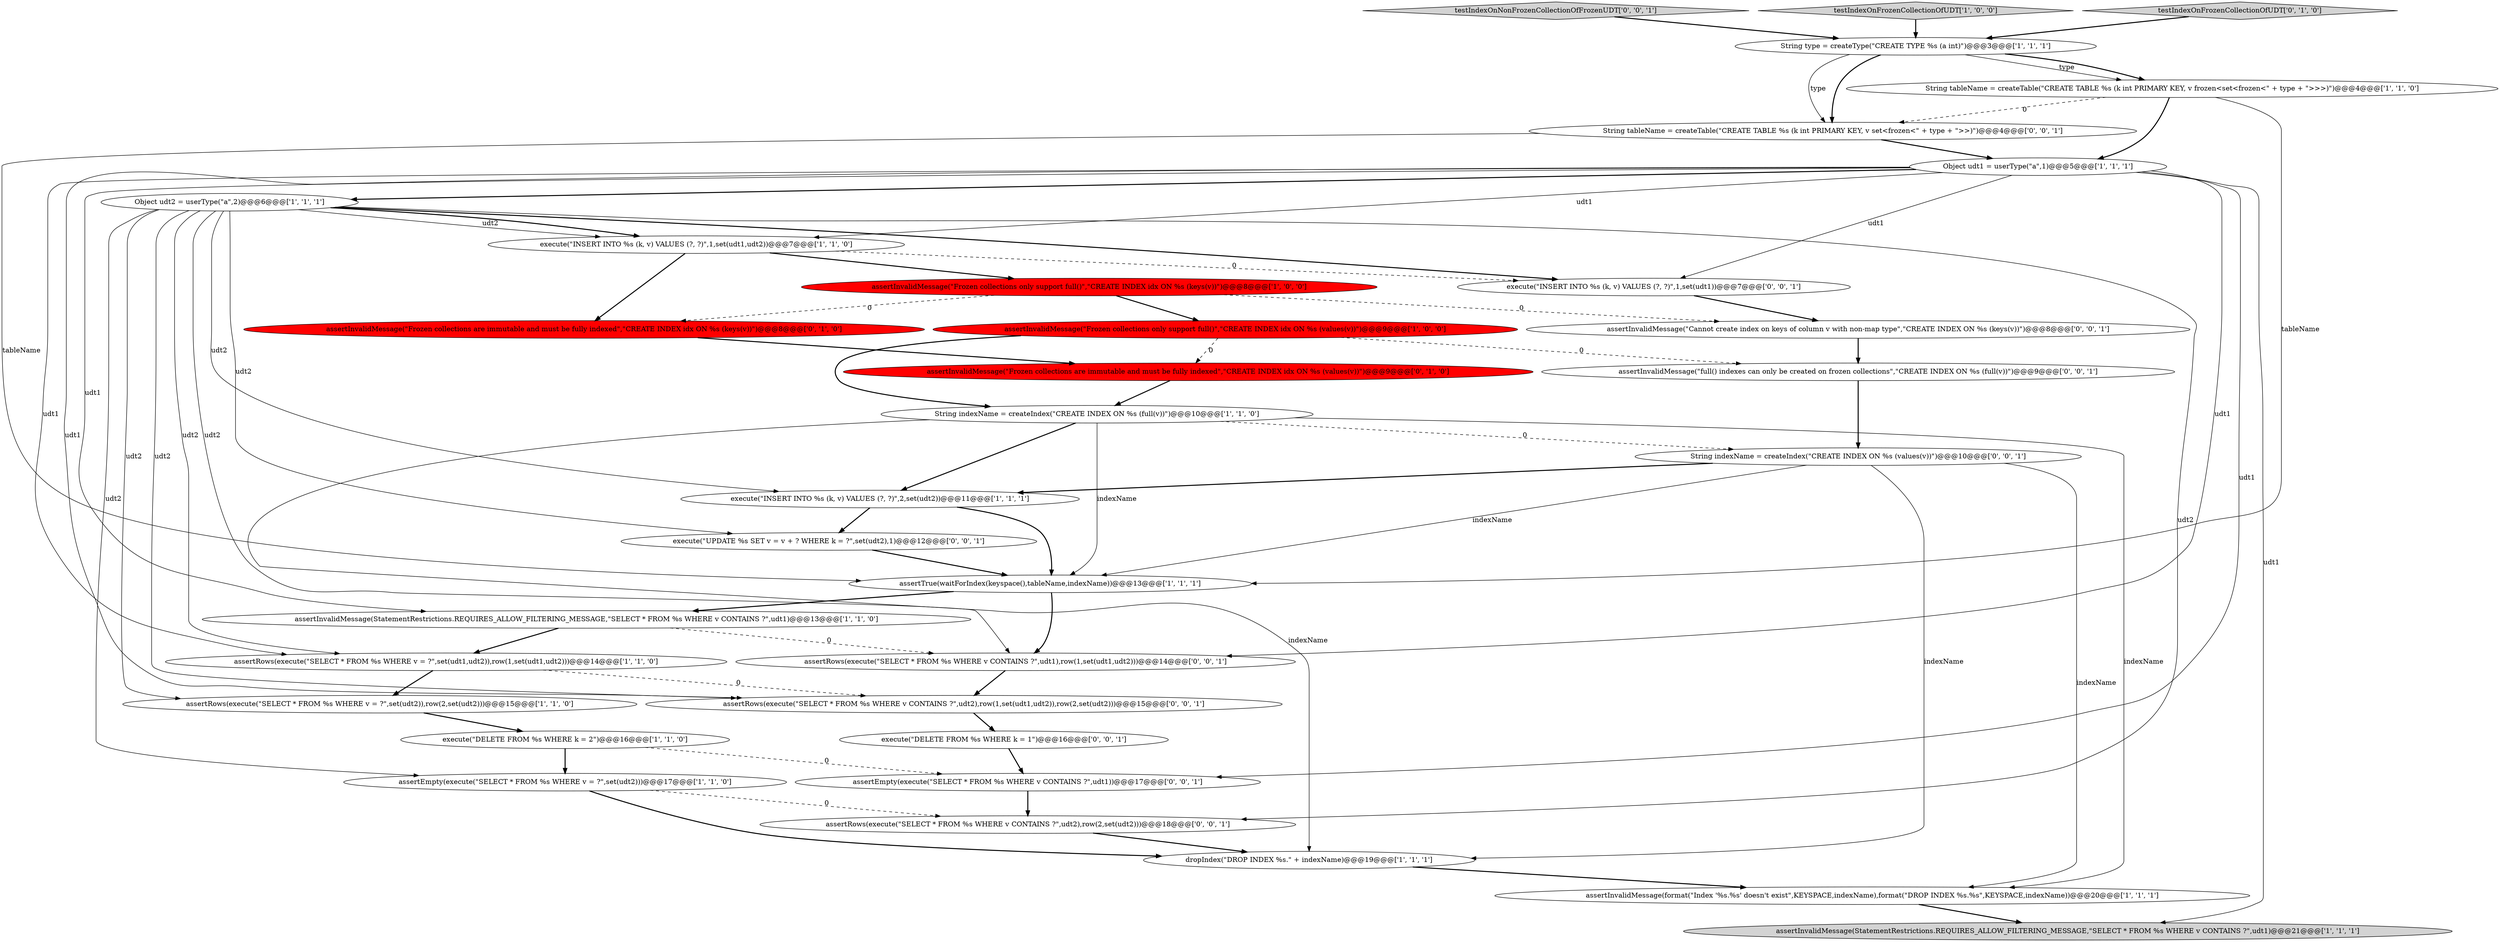 digraph {
16 [style = filled, label = "assertRows(execute(\"SELECT * FROM %s WHERE v = ?\",set(udt1,udt2)),row(1,set(udt1,udt2)))@@@14@@@['1', '1', '0']", fillcolor = white, shape = ellipse image = "AAA0AAABBB1BBB"];
22 [style = filled, label = "testIndexOnNonFrozenCollectionOfFrozenUDT['0', '0', '1']", fillcolor = lightgray, shape = diamond image = "AAA0AAABBB3BBB"];
20 [style = filled, label = "assertInvalidMessage(\"Frozen collections are immutable and must be fully indexed\",\"CREATE INDEX idx ON %s (values(v))\")@@@9@@@['0', '1', '0']", fillcolor = red, shape = ellipse image = "AAA1AAABBB2BBB"];
1 [style = filled, label = "assertInvalidMessage(StatementRestrictions.REQUIRES_ALLOW_FILTERING_MESSAGE,\"SELECT * FROM %s WHERE v CONTAINS ?\",udt1)@@@21@@@['1', '1', '1']", fillcolor = lightgray, shape = ellipse image = "AAA0AAABBB1BBB"];
10 [style = filled, label = "execute(\"DELETE FROM %s WHERE k = 2\")@@@16@@@['1', '1', '0']", fillcolor = white, shape = ellipse image = "AAA0AAABBB1BBB"];
7 [style = filled, label = "assertRows(execute(\"SELECT * FROM %s WHERE v = ?\",set(udt2)),row(2,set(udt2)))@@@15@@@['1', '1', '0']", fillcolor = white, shape = ellipse image = "AAA0AAABBB1BBB"];
4 [style = filled, label = "String type = createType(\"CREATE TYPE %s (a int)\")@@@3@@@['1', '1', '1']", fillcolor = white, shape = ellipse image = "AAA0AAABBB1BBB"];
18 [style = filled, label = "assertInvalidMessage(StatementRestrictions.REQUIRES_ALLOW_FILTERING_MESSAGE,\"SELECT * FROM %s WHERE v CONTAINS ?\",udt1)@@@13@@@['1', '1', '0']", fillcolor = white, shape = ellipse image = "AAA0AAABBB1BBB"];
3 [style = filled, label = "testIndexOnFrozenCollectionOfUDT['1', '0', '0']", fillcolor = lightgray, shape = diamond image = "AAA0AAABBB1BBB"];
9 [style = filled, label = "dropIndex(\"DROP INDEX %s.\" + indexName)@@@19@@@['1', '1', '1']", fillcolor = white, shape = ellipse image = "AAA0AAABBB1BBB"];
12 [style = filled, label = "String indexName = createIndex(\"CREATE INDEX ON %s (full(v))\")@@@10@@@['1', '1', '0']", fillcolor = white, shape = ellipse image = "AAA0AAABBB1BBB"];
17 [style = filled, label = "assertInvalidMessage(\"Frozen collections only support full()\",\"CREATE INDEX idx ON %s (values(v))\")@@@9@@@['1', '0', '0']", fillcolor = red, shape = ellipse image = "AAA1AAABBB1BBB"];
31 [style = filled, label = "assertInvalidMessage(\"full() indexes can only be created on frozen collections\",\"CREATE INDEX ON %s (full(v))\")@@@9@@@['0', '0', '1']", fillcolor = white, shape = ellipse image = "AAA0AAABBB3BBB"];
25 [style = filled, label = "execute(\"DELETE FROM %s WHERE k = 1\")@@@16@@@['0', '0', '1']", fillcolor = white, shape = ellipse image = "AAA0AAABBB3BBB"];
5 [style = filled, label = "execute(\"INSERT INTO %s (k, v) VALUES (?, ?)\",1,set(udt1,udt2))@@@7@@@['1', '1', '0']", fillcolor = white, shape = ellipse image = "AAA0AAABBB1BBB"];
14 [style = filled, label = "Object udt2 = userType(\"a\",2)@@@6@@@['1', '1', '1']", fillcolor = white, shape = ellipse image = "AAA0AAABBB1BBB"];
27 [style = filled, label = "assertRows(execute(\"SELECT * FROM %s WHERE v CONTAINS ?\",udt1),row(1,set(udt1,udt2)))@@@14@@@['0', '0', '1']", fillcolor = white, shape = ellipse image = "AAA0AAABBB3BBB"];
33 [style = filled, label = "assertRows(execute(\"SELECT * FROM %s WHERE v CONTAINS ?\",udt2),row(1,set(udt1,udt2)),row(2,set(udt2)))@@@15@@@['0', '0', '1']", fillcolor = white, shape = ellipse image = "AAA0AAABBB3BBB"];
24 [style = filled, label = "assertEmpty(execute(\"SELECT * FROM %s WHERE v CONTAINS ?\",udt1))@@@17@@@['0', '0', '1']", fillcolor = white, shape = ellipse image = "AAA0AAABBB3BBB"];
15 [style = filled, label = "assertInvalidMessage(\"Frozen collections only support full()\",\"CREATE INDEX idx ON %s (keys(v))\")@@@8@@@['1', '0', '0']", fillcolor = red, shape = ellipse image = "AAA1AAABBB1BBB"];
29 [style = filled, label = "String indexName = createIndex(\"CREATE INDEX ON %s (values(v))\")@@@10@@@['0', '0', '1']", fillcolor = white, shape = ellipse image = "AAA0AAABBB3BBB"];
8 [style = filled, label = "String tableName = createTable(\"CREATE TABLE %s (k int PRIMARY KEY, v frozen<set<frozen<\" + type + \">>>)\")@@@4@@@['1', '1', '0']", fillcolor = white, shape = ellipse image = "AAA0AAABBB1BBB"];
19 [style = filled, label = "assertInvalidMessage(\"Frozen collections are immutable and must be fully indexed\",\"CREATE INDEX idx ON %s (keys(v))\")@@@8@@@['0', '1', '0']", fillcolor = red, shape = ellipse image = "AAA1AAABBB2BBB"];
28 [style = filled, label = "assertRows(execute(\"SELECT * FROM %s WHERE v CONTAINS ?\",udt2),row(2,set(udt2)))@@@18@@@['0', '0', '1']", fillcolor = white, shape = ellipse image = "AAA0AAABBB3BBB"];
21 [style = filled, label = "testIndexOnFrozenCollectionOfUDT['0', '1', '0']", fillcolor = lightgray, shape = diamond image = "AAA0AAABBB2BBB"];
0 [style = filled, label = "Object udt1 = userType(\"a\",1)@@@5@@@['1', '1', '1']", fillcolor = white, shape = ellipse image = "AAA0AAABBB1BBB"];
11 [style = filled, label = "assertInvalidMessage(format(\"Index '%s.%s' doesn't exist\",KEYSPACE,indexName),format(\"DROP INDEX %s.%s\",KEYSPACE,indexName))@@@20@@@['1', '1', '1']", fillcolor = white, shape = ellipse image = "AAA0AAABBB1BBB"];
6 [style = filled, label = "execute(\"INSERT INTO %s (k, v) VALUES (?, ?)\",2,set(udt2))@@@11@@@['1', '1', '1']", fillcolor = white, shape = ellipse image = "AAA0AAABBB1BBB"];
23 [style = filled, label = "String tableName = createTable(\"CREATE TABLE %s (k int PRIMARY KEY, v set<frozen<\" + type + \">>)\")@@@4@@@['0', '0', '1']", fillcolor = white, shape = ellipse image = "AAA0AAABBB3BBB"];
26 [style = filled, label = "execute(\"INSERT INTO %s (k, v) VALUES (?, ?)\",1,set(udt1))@@@7@@@['0', '0', '1']", fillcolor = white, shape = ellipse image = "AAA0AAABBB3BBB"];
32 [style = filled, label = "assertInvalidMessage(\"Cannot create index on keys of column v with non-map type\",\"CREATE INDEX ON %s (keys(v))\")@@@8@@@['0', '0', '1']", fillcolor = white, shape = ellipse image = "AAA0AAABBB3BBB"];
13 [style = filled, label = "assertEmpty(execute(\"SELECT * FROM %s WHERE v = ?\",set(udt2)))@@@17@@@['1', '1', '0']", fillcolor = white, shape = ellipse image = "AAA0AAABBB1BBB"];
30 [style = filled, label = "execute(\"UPDATE %s SET v = v + ? WHERE k = ?\",set(udt2),1)@@@12@@@['0', '0', '1']", fillcolor = white, shape = ellipse image = "AAA0AAABBB3BBB"];
2 [style = filled, label = "assertTrue(waitForIndex(keyspace(),tableName,indexName))@@@13@@@['1', '1', '1']", fillcolor = white, shape = ellipse image = "AAA0AAABBB1BBB"];
24->28 [style = bold, label=""];
26->32 [style = bold, label=""];
9->11 [style = bold, label=""];
0->18 [style = solid, label="udt1"];
12->9 [style = solid, label="indexName"];
7->10 [style = bold, label=""];
11->1 [style = bold, label=""];
5->26 [style = dashed, label="0"];
29->9 [style = solid, label="indexName"];
29->11 [style = solid, label="indexName"];
19->20 [style = bold, label=""];
18->27 [style = dashed, label="0"];
0->16 [style = solid, label="udt1"];
8->23 [style = dashed, label="0"];
16->7 [style = bold, label=""];
0->24 [style = solid, label="udt1"];
5->15 [style = bold, label=""];
2->18 [style = bold, label=""];
14->28 [style = solid, label="udt2"];
31->29 [style = bold, label=""];
28->9 [style = bold, label=""];
15->32 [style = dashed, label="0"];
15->19 [style = dashed, label="0"];
0->27 [style = solid, label="udt1"];
17->31 [style = dashed, label="0"];
12->6 [style = bold, label=""];
14->13 [style = solid, label="udt2"];
29->2 [style = solid, label="indexName"];
3->4 [style = bold, label=""];
23->0 [style = bold, label=""];
4->23 [style = solid, label="type"];
22->4 [style = bold, label=""];
6->2 [style = bold, label=""];
12->2 [style = solid, label="indexName"];
8->0 [style = bold, label=""];
5->19 [style = bold, label=""];
14->26 [style = bold, label=""];
25->24 [style = bold, label=""];
29->6 [style = bold, label=""];
15->17 [style = bold, label=""];
0->14 [style = bold, label=""];
17->12 [style = bold, label=""];
13->28 [style = dashed, label="0"];
14->6 [style = solid, label="udt2"];
14->30 [style = solid, label="udt2"];
23->2 [style = solid, label="tableName"];
17->20 [style = dashed, label="0"];
10->13 [style = bold, label=""];
33->25 [style = bold, label=""];
14->7 [style = solid, label="udt2"];
4->8 [style = solid, label="type"];
0->1 [style = solid, label="udt1"];
20->12 [style = bold, label=""];
14->33 [style = solid, label="udt2"];
12->29 [style = dashed, label="0"];
2->27 [style = bold, label=""];
4->8 [style = bold, label=""];
12->11 [style = solid, label="indexName"];
14->16 [style = solid, label="udt2"];
13->9 [style = bold, label=""];
21->4 [style = bold, label=""];
6->30 [style = bold, label=""];
14->27 [style = solid, label="udt2"];
30->2 [style = bold, label=""];
27->33 [style = bold, label=""];
16->33 [style = dashed, label="0"];
0->5 [style = solid, label="udt1"];
14->5 [style = solid, label="udt2"];
0->33 [style = solid, label="udt1"];
8->2 [style = solid, label="tableName"];
32->31 [style = bold, label=""];
10->24 [style = dashed, label="0"];
4->23 [style = bold, label=""];
0->26 [style = solid, label="udt1"];
14->5 [style = bold, label=""];
18->16 [style = bold, label=""];
}
